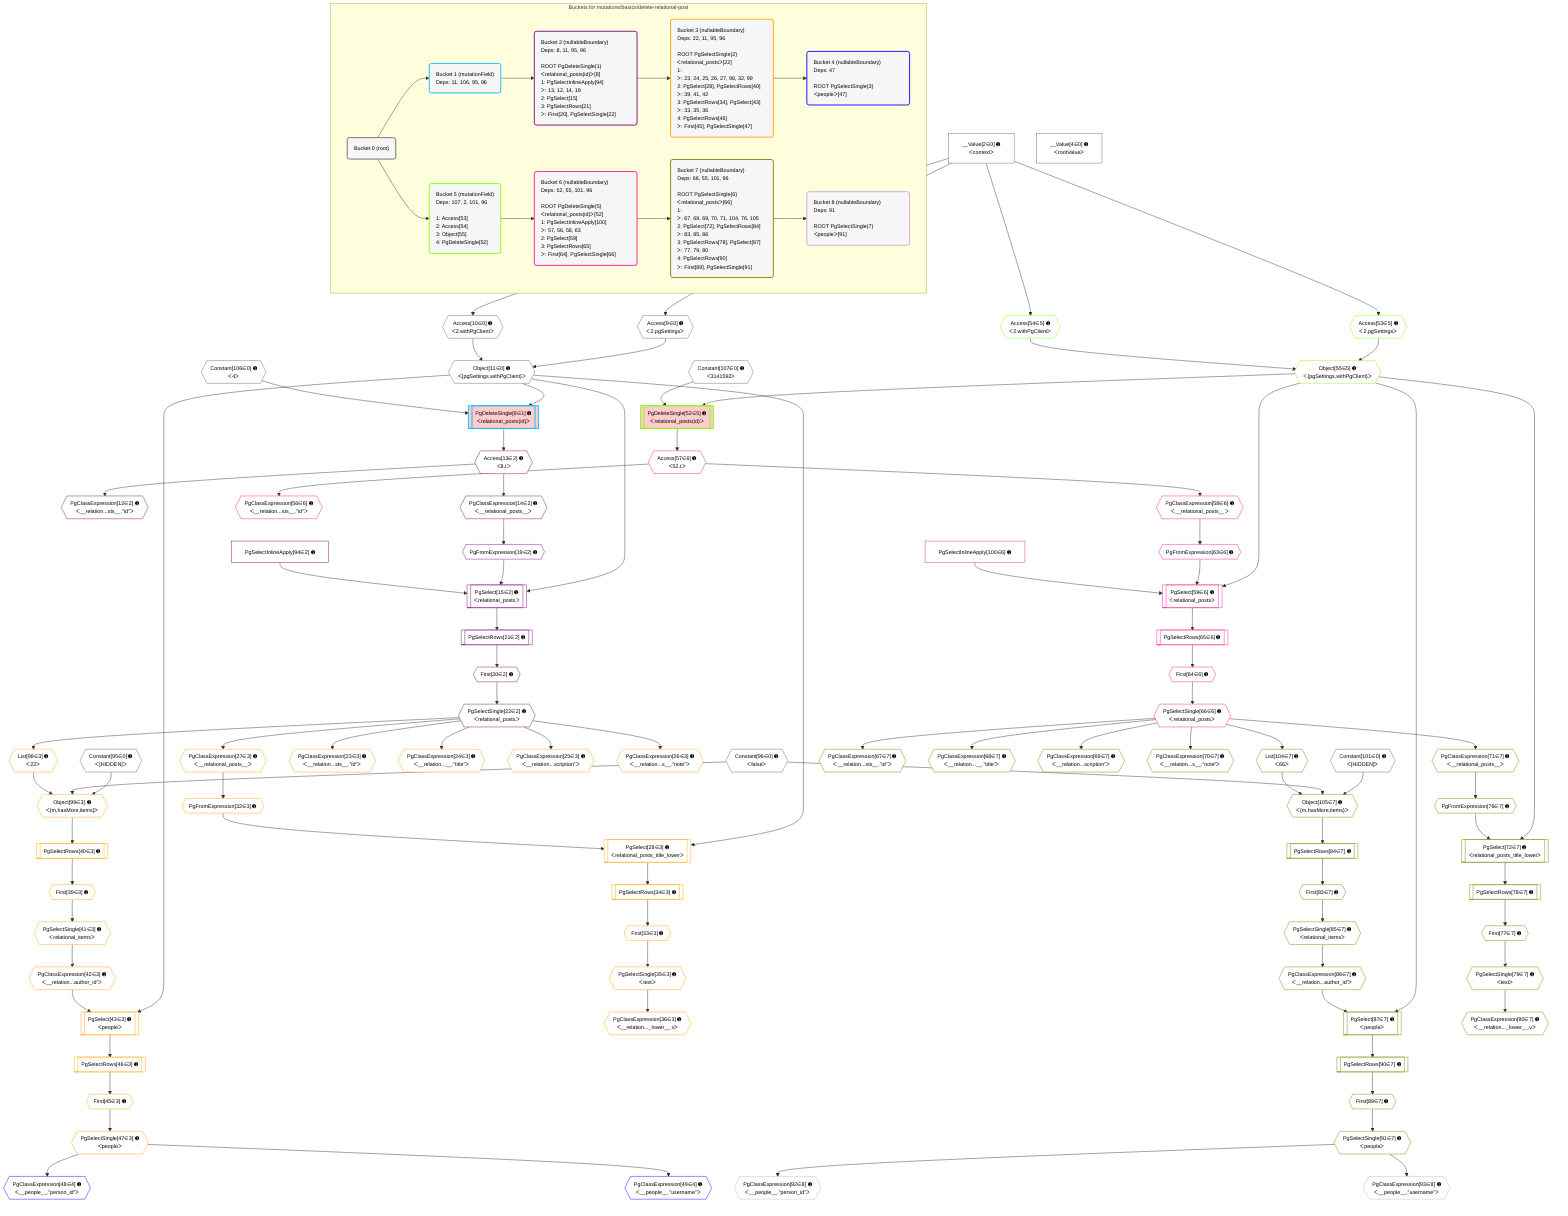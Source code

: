 %%{init: {'themeVariables': { 'fontSize': '12px'}}}%%
graph TD
    classDef path fill:#eee,stroke:#000,color:#000
    classDef plan fill:#fff,stroke-width:1px,color:#000
    classDef itemplan fill:#fff,stroke-width:2px,color:#000
    classDef unbatchedplan fill:#dff,stroke-width:1px,color:#000
    classDef sideeffectplan fill:#fcc,stroke-width:2px,color:#000
    classDef bucket fill:#f6f6f6,color:#000,stroke-width:2px,text-align:left


    %% plan dependencies
    Object11{{"Object[11∈0] ➊<br />ᐸ{pgSettings,withPgClient}ᐳ"}}:::plan
    Access9{{"Access[9∈0] ➊<br />ᐸ2.pgSettingsᐳ"}}:::plan
    Access10{{"Access[10∈0] ➊<br />ᐸ2.withPgClientᐳ"}}:::plan
    Access9 & Access10 --> Object11
    __Value2["__Value[2∈0] ➊<br />ᐸcontextᐳ"]:::plan
    __Value2 --> Access9
    __Value2 --> Access10
    __Value4["__Value[4∈0] ➊<br />ᐸrootValueᐳ"]:::plan
    Constant95{{"Constant[95∈0] ➊<br />ᐸ[HIDDEN]ᐳ"}}:::plan
    Constant96{{"Constant[96∈0] ➊<br />ᐸfalseᐳ"}}:::plan
    Constant101{{"Constant[101∈0] ➊<br />ᐸ[HIDDEN]ᐳ"}}:::plan
    Constant106{{"Constant[106∈0] ➊<br />ᐸ4ᐳ"}}:::plan
    Constant107{{"Constant[107∈0] ➊<br />ᐸ3141592ᐳ"}}:::plan
    PgDeleteSingle8[["PgDeleteSingle[8∈1] ➊<br />ᐸrelational_posts(id)ᐳ"]]:::sideeffectplan
    Object11 & Constant106 --> PgDeleteSingle8
    PgSelect15[["PgSelect[15∈2] ➊<br />ᐸrelational_postsᐳ"]]:::plan
    PgFromExpression19{{"PgFromExpression[19∈2] ➊"}}:::plan
    PgSelectInlineApply94["PgSelectInlineApply[94∈2] ➊"]:::plan
    Object11 & PgFromExpression19 & PgSelectInlineApply94 --> PgSelect15
    PgClassExpression12{{"PgClassExpression[12∈2] ➊<br />ᐸ__relation...sts__.”id”ᐳ"}}:::plan
    Access13{{"Access[13∈2] ➊<br />ᐸ8.tᐳ"}}:::plan
    Access13 --> PgClassExpression12
    PgDeleteSingle8 --> Access13
    PgClassExpression14{{"PgClassExpression[14∈2] ➊<br />ᐸ__relational_posts__ᐳ"}}:::plan
    Access13 --> PgClassExpression14
    PgClassExpression14 --> PgFromExpression19
    First20{{"First[20∈2] ➊"}}:::plan
    PgSelectRows21[["PgSelectRows[21∈2] ➊"]]:::plan
    PgSelectRows21 --> First20
    PgSelect15 --> PgSelectRows21
    PgSelectSingle22{{"PgSelectSingle[22∈2] ➊<br />ᐸrelational_postsᐳ"}}:::plan
    First20 --> PgSelectSingle22
    Object99{{"Object[99∈3] ➊<br />ᐸ{m,hasMore,items}ᐳ"}}:::plan
    List98{{"List[98∈3] ➊<br />ᐸ22ᐳ"}}:::plan
    Constant95 & Constant96 & List98 --> Object99
    PgSelect28[["PgSelect[28∈3] ➊<br />ᐸrelational_posts_title_lowerᐳ"]]:::plan
    PgFromExpression32{{"PgFromExpression[32∈3] ➊"}}:::plan
    Object11 & PgFromExpression32 --> PgSelect28
    PgSelect43[["PgSelect[43∈3] ➊<br />ᐸpeopleᐳ"]]:::plan
    PgClassExpression42{{"PgClassExpression[42∈3] ➊<br />ᐸ__relation...author_id”ᐳ"}}:::plan
    Object11 & PgClassExpression42 --> PgSelect43
    PgClassExpression23{{"PgClassExpression[23∈3] ➊<br />ᐸ__relation...sts__.”id”ᐳ"}}:::plan
    PgSelectSingle22 --> PgClassExpression23
    PgClassExpression24{{"PgClassExpression[24∈3] ➊<br />ᐸ__relation...__.”title”ᐳ"}}:::plan
    PgSelectSingle22 --> PgClassExpression24
    PgClassExpression25{{"PgClassExpression[25∈3] ➊<br />ᐸ__relation...scription”ᐳ"}}:::plan
    PgSelectSingle22 --> PgClassExpression25
    PgClassExpression26{{"PgClassExpression[26∈3] ➊<br />ᐸ__relation...s__.”note”ᐳ"}}:::plan
    PgSelectSingle22 --> PgClassExpression26
    PgClassExpression27{{"PgClassExpression[27∈3] ➊<br />ᐸ__relational_posts__ᐳ"}}:::plan
    PgSelectSingle22 --> PgClassExpression27
    PgClassExpression27 --> PgFromExpression32
    First33{{"First[33∈3] ➊"}}:::plan
    PgSelectRows34[["PgSelectRows[34∈3] ➊"]]:::plan
    PgSelectRows34 --> First33
    PgSelect28 --> PgSelectRows34
    PgSelectSingle35{{"PgSelectSingle[35∈3] ➊<br />ᐸtextᐳ"}}:::plan
    First33 --> PgSelectSingle35
    PgClassExpression36{{"PgClassExpression[36∈3] ➊<br />ᐸ__relation..._lower__.vᐳ"}}:::plan
    PgSelectSingle35 --> PgClassExpression36
    First39{{"First[39∈3] ➊"}}:::plan
    PgSelectRows40[["PgSelectRows[40∈3] ➊"]]:::plan
    PgSelectRows40 --> First39
    Object99 --> PgSelectRows40
    PgSelectSingle41{{"PgSelectSingle[41∈3] ➊<br />ᐸrelational_itemsᐳ"}}:::plan
    First39 --> PgSelectSingle41
    PgSelectSingle41 --> PgClassExpression42
    First45{{"First[45∈3] ➊"}}:::plan
    PgSelectRows46[["PgSelectRows[46∈3] ➊"]]:::plan
    PgSelectRows46 --> First45
    PgSelect43 --> PgSelectRows46
    PgSelectSingle47{{"PgSelectSingle[47∈3] ➊<br />ᐸpeopleᐳ"}}:::plan
    First45 --> PgSelectSingle47
    PgSelectSingle22 --> List98
    PgClassExpression48{{"PgClassExpression[48∈4] ➊<br />ᐸ__people__.”person_id”ᐳ"}}:::plan
    PgSelectSingle47 --> PgClassExpression48
    PgClassExpression49{{"PgClassExpression[49∈4] ➊<br />ᐸ__people__.”username”ᐳ"}}:::plan
    PgSelectSingle47 --> PgClassExpression49
    PgDeleteSingle52[["PgDeleteSingle[52∈5] ➊<br />ᐸrelational_posts(id)ᐳ"]]:::sideeffectplan
    Object55{{"Object[55∈5] ➊<br />ᐸ{pgSettings,withPgClient}ᐳ"}}:::plan
    Object55 & Constant107 --> PgDeleteSingle52
    Access53{{"Access[53∈5] ➊<br />ᐸ2.pgSettingsᐳ"}}:::plan
    Access54{{"Access[54∈5] ➊<br />ᐸ2.withPgClientᐳ"}}:::plan
    Access53 & Access54 --> Object55
    __Value2 --> Access53
    __Value2 --> Access54
    PgSelect59[["PgSelect[59∈6] ➊<br />ᐸrelational_postsᐳ"]]:::plan
    PgFromExpression63{{"PgFromExpression[63∈6] ➊"}}:::plan
    PgSelectInlineApply100["PgSelectInlineApply[100∈6] ➊"]:::plan
    Object55 & PgFromExpression63 & PgSelectInlineApply100 --> PgSelect59
    PgClassExpression56{{"PgClassExpression[56∈6] ➊<br />ᐸ__relation...sts__.”id”ᐳ"}}:::plan
    Access57{{"Access[57∈6] ➊<br />ᐸ52.tᐳ"}}:::plan
    Access57 --> PgClassExpression56
    PgDeleteSingle52 --> Access57
    PgClassExpression58{{"PgClassExpression[58∈6] ➊<br />ᐸ__relational_posts__ᐳ"}}:::plan
    Access57 --> PgClassExpression58
    PgClassExpression58 --> PgFromExpression63
    First64{{"First[64∈6] ➊"}}:::plan
    PgSelectRows65[["PgSelectRows[65∈6] ➊"]]:::plan
    PgSelectRows65 --> First64
    PgSelect59 --> PgSelectRows65
    PgSelectSingle66{{"PgSelectSingle[66∈6] ➊<br />ᐸrelational_postsᐳ"}}:::plan
    First64 --> PgSelectSingle66
    Object105{{"Object[105∈7] ➊<br />ᐸ{m,hasMore,items}ᐳ"}}:::plan
    List104{{"List[104∈7] ➊<br />ᐸ66ᐳ"}}:::plan
    Constant101 & Constant96 & List104 --> Object105
    PgSelect72[["PgSelect[72∈7] ➊<br />ᐸrelational_posts_title_lowerᐳ"]]:::plan
    PgFromExpression76{{"PgFromExpression[76∈7] ➊"}}:::plan
    Object55 & PgFromExpression76 --> PgSelect72
    PgSelect87[["PgSelect[87∈7] ➊<br />ᐸpeopleᐳ"]]:::plan
    PgClassExpression86{{"PgClassExpression[86∈7] ➊<br />ᐸ__relation...author_id”ᐳ"}}:::plan
    Object55 & PgClassExpression86 --> PgSelect87
    PgClassExpression67{{"PgClassExpression[67∈7] ➊<br />ᐸ__relation...sts__.”id”ᐳ"}}:::plan
    PgSelectSingle66 --> PgClassExpression67
    PgClassExpression68{{"PgClassExpression[68∈7] ➊<br />ᐸ__relation...__.”title”ᐳ"}}:::plan
    PgSelectSingle66 --> PgClassExpression68
    PgClassExpression69{{"PgClassExpression[69∈7] ➊<br />ᐸ__relation...scription”ᐳ"}}:::plan
    PgSelectSingle66 --> PgClassExpression69
    PgClassExpression70{{"PgClassExpression[70∈7] ➊<br />ᐸ__relation...s__.”note”ᐳ"}}:::plan
    PgSelectSingle66 --> PgClassExpression70
    PgClassExpression71{{"PgClassExpression[71∈7] ➊<br />ᐸ__relational_posts__ᐳ"}}:::plan
    PgSelectSingle66 --> PgClassExpression71
    PgClassExpression71 --> PgFromExpression76
    First77{{"First[77∈7] ➊"}}:::plan
    PgSelectRows78[["PgSelectRows[78∈7] ➊"]]:::plan
    PgSelectRows78 --> First77
    PgSelect72 --> PgSelectRows78
    PgSelectSingle79{{"PgSelectSingle[79∈7] ➊<br />ᐸtextᐳ"}}:::plan
    First77 --> PgSelectSingle79
    PgClassExpression80{{"PgClassExpression[80∈7] ➊<br />ᐸ__relation..._lower__.vᐳ"}}:::plan
    PgSelectSingle79 --> PgClassExpression80
    First83{{"First[83∈7] ➊"}}:::plan
    PgSelectRows84[["PgSelectRows[84∈7] ➊"]]:::plan
    PgSelectRows84 --> First83
    Object105 --> PgSelectRows84
    PgSelectSingle85{{"PgSelectSingle[85∈7] ➊<br />ᐸrelational_itemsᐳ"}}:::plan
    First83 --> PgSelectSingle85
    PgSelectSingle85 --> PgClassExpression86
    First89{{"First[89∈7] ➊"}}:::plan
    PgSelectRows90[["PgSelectRows[90∈7] ➊"]]:::plan
    PgSelectRows90 --> First89
    PgSelect87 --> PgSelectRows90
    PgSelectSingle91{{"PgSelectSingle[91∈7] ➊<br />ᐸpeopleᐳ"}}:::plan
    First89 --> PgSelectSingle91
    PgSelectSingle66 --> List104
    PgClassExpression92{{"PgClassExpression[92∈8] ➊<br />ᐸ__people__.”person_id”ᐳ"}}:::plan
    PgSelectSingle91 --> PgClassExpression92
    PgClassExpression93{{"PgClassExpression[93∈8] ➊<br />ᐸ__people__.”username”ᐳ"}}:::plan
    PgSelectSingle91 --> PgClassExpression93

    %% define steps

    subgraph "Buckets for mutations/basics/delete-relational-post"
    Bucket0("Bucket 0 (root)"):::bucket
    classDef bucket0 stroke:#696969
    class Bucket0,__Value2,__Value4,Access9,Access10,Object11,Constant95,Constant96,Constant101,Constant106,Constant107 bucket0
    Bucket1("Bucket 1 (mutationField)<br />Deps: 11, 106, 95, 96"):::bucket
    classDef bucket1 stroke:#00bfff
    class Bucket1,PgDeleteSingle8 bucket1
    Bucket2("Bucket 2 (nullableBoundary)<br />Deps: 8, 11, 95, 96<br /><br />ROOT PgDeleteSingle{1}ᐸrelational_posts(id)ᐳ[8]<br />1: PgSelectInlineApply[94]<br />ᐳ: 13, 12, 14, 19<br />2: PgSelect[15]<br />3: PgSelectRows[21]<br />ᐳ: First[20], PgSelectSingle[22]"):::bucket
    classDef bucket2 stroke:#7f007f
    class Bucket2,PgClassExpression12,Access13,PgClassExpression14,PgSelect15,PgFromExpression19,First20,PgSelectRows21,PgSelectSingle22,PgSelectInlineApply94 bucket2
    Bucket3("Bucket 3 (nullableBoundary)<br />Deps: 22, 11, 95, 96<br /><br />ROOT PgSelectSingle{2}ᐸrelational_postsᐳ[22]<br />1: <br />ᐳ: 23, 24, 25, 26, 27, 98, 32, 99<br />2: PgSelect[28], PgSelectRows[40]<br />ᐳ: 39, 41, 42<br />3: PgSelectRows[34], PgSelect[43]<br />ᐳ: 33, 35, 36<br />4: PgSelectRows[46]<br />ᐳ: First[45], PgSelectSingle[47]"):::bucket
    classDef bucket3 stroke:#ffa500
    class Bucket3,PgClassExpression23,PgClassExpression24,PgClassExpression25,PgClassExpression26,PgClassExpression27,PgSelect28,PgFromExpression32,First33,PgSelectRows34,PgSelectSingle35,PgClassExpression36,First39,PgSelectRows40,PgSelectSingle41,PgClassExpression42,PgSelect43,First45,PgSelectRows46,PgSelectSingle47,List98,Object99 bucket3
    Bucket4("Bucket 4 (nullableBoundary)<br />Deps: 47<br /><br />ROOT PgSelectSingle{3}ᐸpeopleᐳ[47]"):::bucket
    classDef bucket4 stroke:#0000ff
    class Bucket4,PgClassExpression48,PgClassExpression49 bucket4
    Bucket5("Bucket 5 (mutationField)<br />Deps: 107, 2, 101, 96<br /><br />1: Access[53]<br />2: Access[54]<br />3: Object[55]<br />4: PgDeleteSingle[52]"):::bucket
    classDef bucket5 stroke:#7fff00
    class Bucket5,PgDeleteSingle52,Access53,Access54,Object55 bucket5
    Bucket6("Bucket 6 (nullableBoundary)<br />Deps: 52, 55, 101, 96<br /><br />ROOT PgDeleteSingle{5}ᐸrelational_posts(id)ᐳ[52]<br />1: PgSelectInlineApply[100]<br />ᐳ: 57, 56, 58, 63<br />2: PgSelect[59]<br />3: PgSelectRows[65]<br />ᐳ: First[64], PgSelectSingle[66]"):::bucket
    classDef bucket6 stroke:#ff1493
    class Bucket6,PgClassExpression56,Access57,PgClassExpression58,PgSelect59,PgFromExpression63,First64,PgSelectRows65,PgSelectSingle66,PgSelectInlineApply100 bucket6
    Bucket7("Bucket 7 (nullableBoundary)<br />Deps: 66, 55, 101, 96<br /><br />ROOT PgSelectSingle{6}ᐸrelational_postsᐳ[66]<br />1: <br />ᐳ: 67, 68, 69, 70, 71, 104, 76, 105<br />2: PgSelect[72], PgSelectRows[84]<br />ᐳ: 83, 85, 86<br />3: PgSelectRows[78], PgSelect[87]<br />ᐳ: 77, 79, 80<br />4: PgSelectRows[90]<br />ᐳ: First[89], PgSelectSingle[91]"):::bucket
    classDef bucket7 stroke:#808000
    class Bucket7,PgClassExpression67,PgClassExpression68,PgClassExpression69,PgClassExpression70,PgClassExpression71,PgSelect72,PgFromExpression76,First77,PgSelectRows78,PgSelectSingle79,PgClassExpression80,First83,PgSelectRows84,PgSelectSingle85,PgClassExpression86,PgSelect87,First89,PgSelectRows90,PgSelectSingle91,List104,Object105 bucket7
    Bucket8("Bucket 8 (nullableBoundary)<br />Deps: 91<br /><br />ROOT PgSelectSingle{7}ᐸpeopleᐳ[91]"):::bucket
    classDef bucket8 stroke:#dda0dd
    class Bucket8,PgClassExpression92,PgClassExpression93 bucket8
    Bucket0 --> Bucket1 & Bucket5
    Bucket1 --> Bucket2
    Bucket2 --> Bucket3
    Bucket3 --> Bucket4
    Bucket5 --> Bucket6
    Bucket6 --> Bucket7
    Bucket7 --> Bucket8
    end